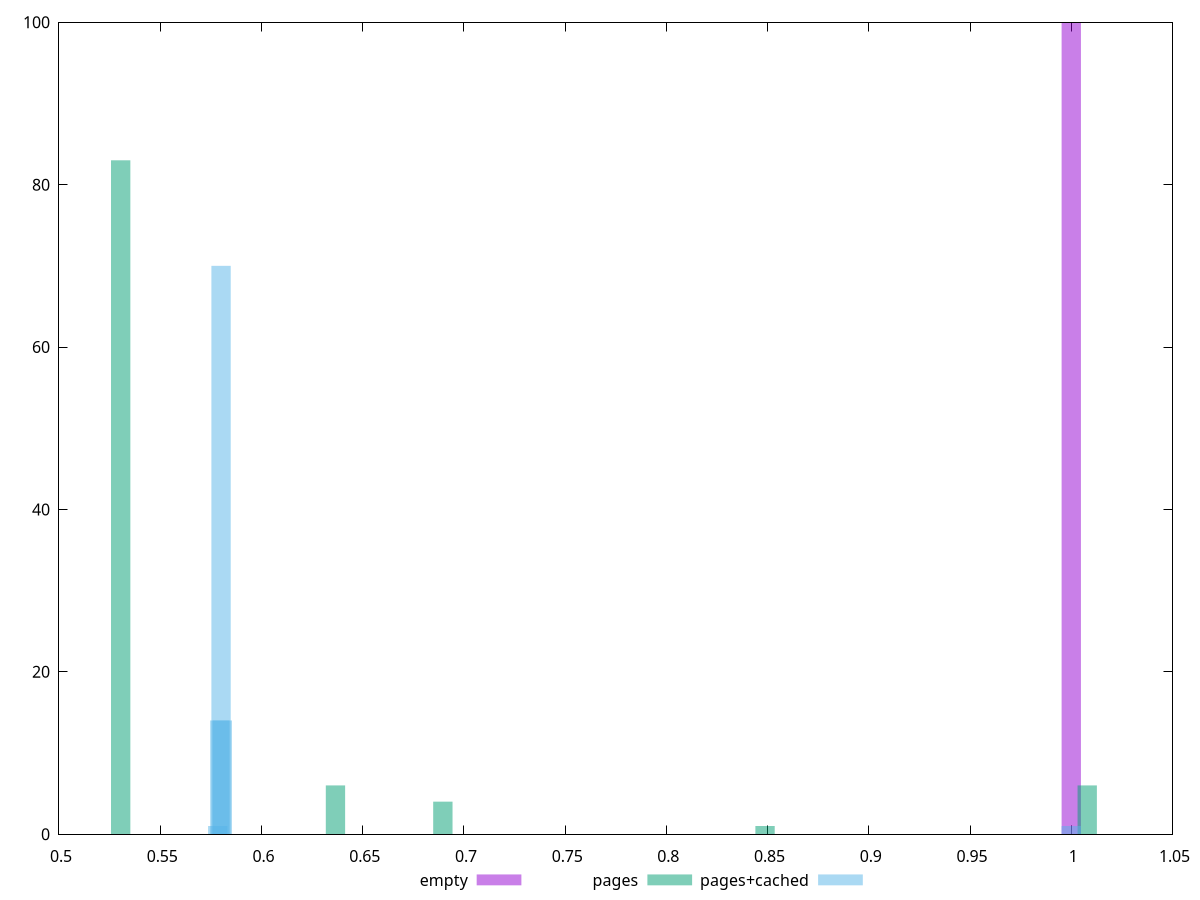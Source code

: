 $_empty <<EOF
1 100
EOF
$_pages <<EOF
1.0078798572007504 6
0.5304630827372371 83
0.6896020075584082 4
0.6365556992846845 6
0.8487409323795793 1
EOF
$_pagesCached <<EOF
0.9999870788998556 1
0.5784139008280625 1
0.5806573962120923 14
0.579433671457167 14
0.5800455338346296 70
EOF
set key outside below
set terminal pngcairo
set output "report_00004_2020-11-02T20-21-41.718Z/uses-rel-preload/uses-rel-preload_empty_pages_pages+cached+hist.png"
set boxwidth 0.009548335489270265
set style fill transparent solid 0.5 noborder
set yrange [0:100]
plot $_empty title "empty" with boxes ,$_pages title "pages" with boxes ,$_pagesCached title "pages+cached" with boxes ,